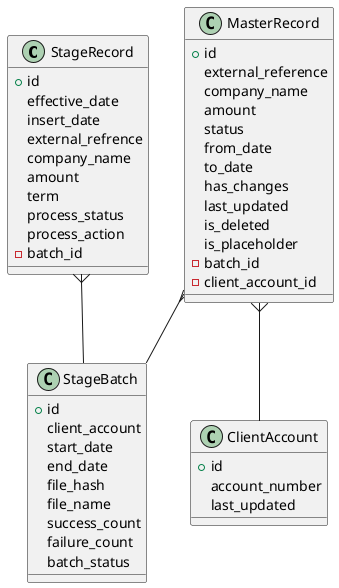 @startuml ERD Design

class StageRecord {
    +id
    effective_date
    insert_date
    external_refrence
    company_name
    amount
    term
    process_status
    process_action
    -batch_id
}

class StageBatch {
    +id
    client_account
    start_date
    end_date
    file_hash
    file_name
    success_count
    failure_count
    batch_status
}

class MasterRecord {
    +id
    external_reference
    company_name
    amount
    status
    from_date
    to_date
    has_changes
    last_updated
    is_deleted
    is_placeholder
    -batch_id
    -client_account_id
}

class ClientAccount {
    +id
    account_number
    last_updated
}

StageRecord }-- StageBatch
MasterRecord }-- ClientAccount
MasterRecord }-- StageBatch

@enduml
